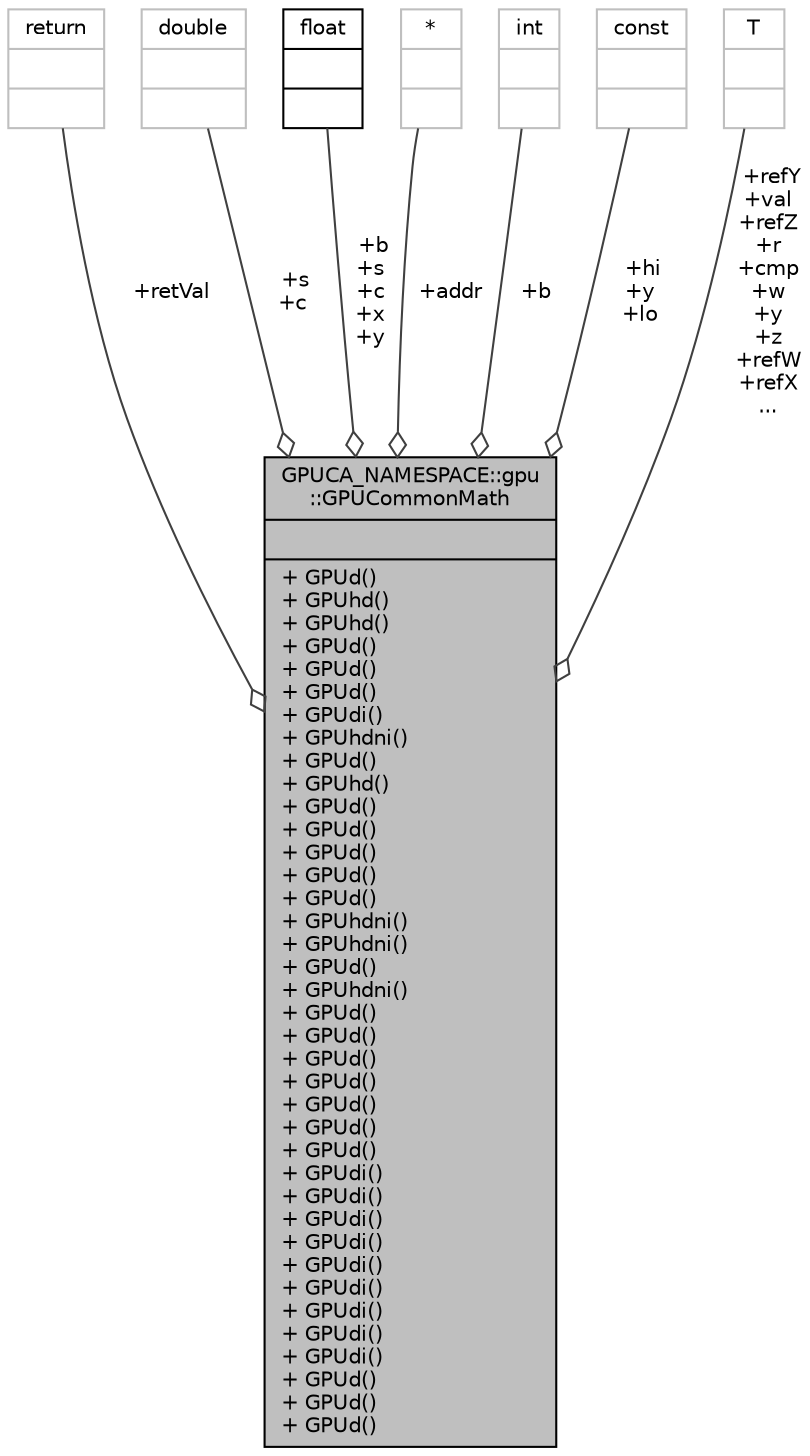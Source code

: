 digraph "GPUCA_NAMESPACE::gpu::GPUCommonMath"
{
 // INTERACTIVE_SVG=YES
  bgcolor="transparent";
  edge [fontname="Helvetica",fontsize="10",labelfontname="Helvetica",labelfontsize="10"];
  node [fontname="Helvetica",fontsize="10",shape=record];
  Node1 [label="{GPUCA_NAMESPACE::gpu\l::GPUCommonMath\n||+ GPUd()\l+ GPUhd()\l+ GPUhd()\l+ GPUd()\l+ GPUd()\l+ GPUd()\l+ GPUdi()\l+ GPUhdni()\l+ GPUd()\l+ GPUhd()\l+ GPUd()\l+ GPUd()\l+ GPUd()\l+ GPUd()\l+ GPUd()\l+ GPUhdni()\l+ GPUhdni()\l+ GPUd()\l+ GPUhdni()\l+ GPUd()\l+ GPUd()\l+ GPUd()\l+ GPUd()\l+ GPUd()\l+ GPUd()\l+ GPUd()\l+ GPUdi()\l+ GPUdi()\l+ GPUdi()\l+ GPUdi()\l+ GPUdi()\l+ GPUdi()\l+ GPUdi()\l+ GPUdi()\l+ GPUdi()\l+ GPUd()\l+ GPUd()\l+ GPUd()\l}",height=0.2,width=0.4,color="black", fillcolor="grey75", style="filled", fontcolor="black"];
  Node2 -> Node1 [color="grey25",fontsize="10",style="solid",label=" +retVal" ,arrowhead="odiamond",fontname="Helvetica"];
  Node2 [label="{return\n||}",height=0.2,width=0.4,color="grey75"];
  Node3 -> Node1 [color="grey25",fontsize="10",style="solid",label=" +s\n+c" ,arrowhead="odiamond",fontname="Helvetica"];
  Node3 [label="{double\n||}",height=0.2,width=0.4,color="grey75"];
  Node4 -> Node1 [color="grey25",fontsize="10",style="solid",label=" +b\n+s\n+c\n+x\n+y" ,arrowhead="odiamond",fontname="Helvetica"];
  Node4 [label="{float\n||}",height=0.2,width=0.4,color="black",URL="$d4/dc3/classfloat.html"];
  Node5 -> Node1 [color="grey25",fontsize="10",style="solid",label=" +addr" ,arrowhead="odiamond",fontname="Helvetica"];
  Node5 [label="{*\n||}",height=0.2,width=0.4,color="grey75"];
  Node6 -> Node1 [color="grey25",fontsize="10",style="solid",label=" +b" ,arrowhead="odiamond",fontname="Helvetica"];
  Node6 [label="{int\n||}",height=0.2,width=0.4,color="grey75"];
  Node7 -> Node1 [color="grey25",fontsize="10",style="solid",label=" +hi\n+y\n+lo" ,arrowhead="odiamond",fontname="Helvetica"];
  Node7 [label="{const\n||}",height=0.2,width=0.4,color="grey75"];
  Node8 -> Node1 [color="grey25",fontsize="10",style="solid",label=" +refY\n+val\n+refZ\n+r\n+cmp\n+w\n+y\n+z\n+refW\n+refX\n..." ,arrowhead="odiamond",fontname="Helvetica"];
  Node8 [label="{T\n||}",height=0.2,width=0.4,color="grey75"];
}
